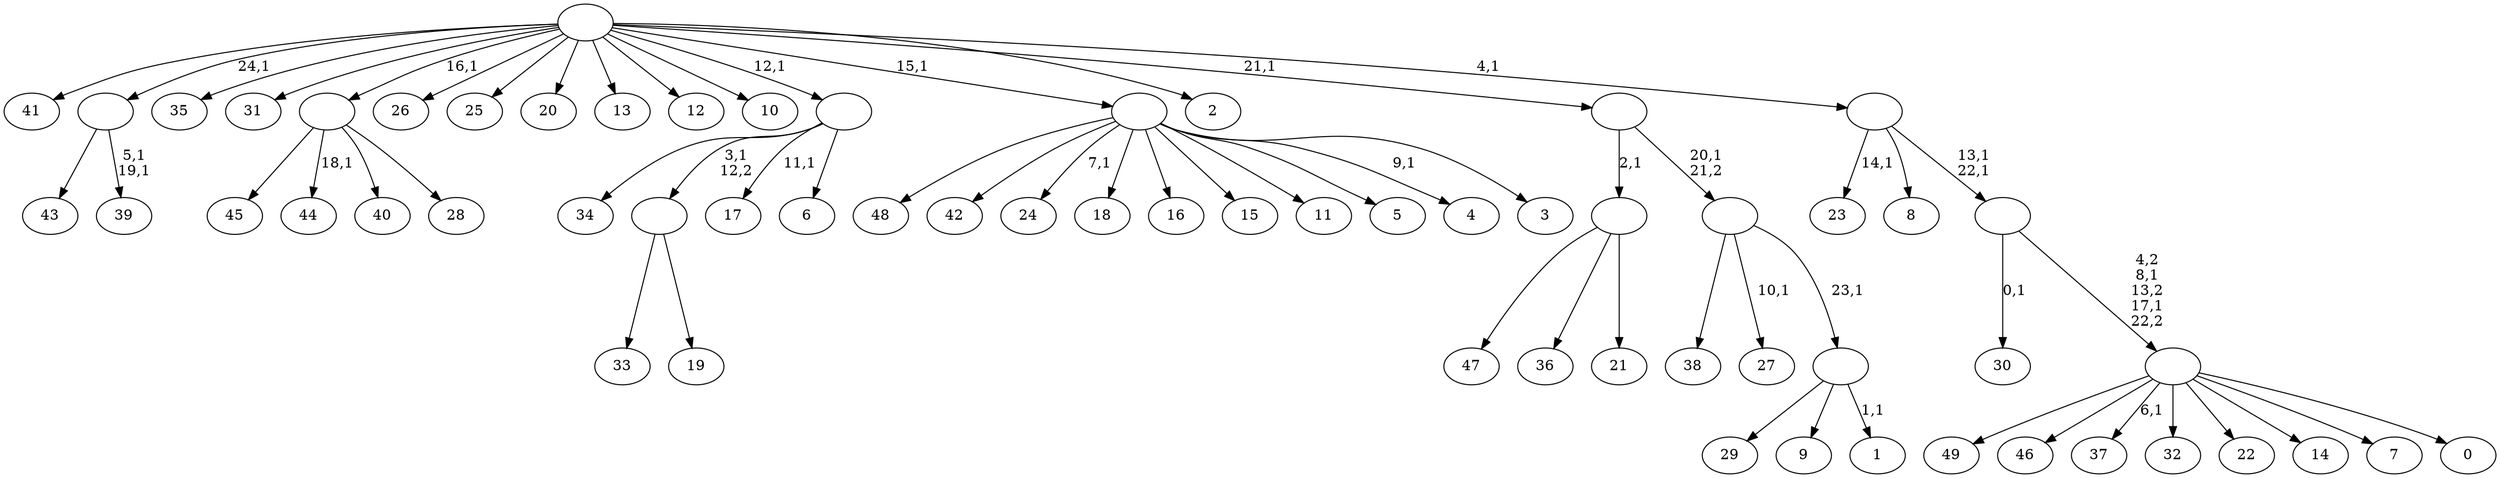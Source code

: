 digraph T {
	75 [label="49"]
	74 [label="48"]
	73 [label="47"]
	72 [label="46"]
	71 [label="45"]
	70 [label="44"]
	68 [label="43"]
	67 [label="42"]
	66 [label="41"]
	65 [label="40"]
	64 [label="39"]
	61 [label=""]
	60 [label="38"]
	59 [label="37"]
	57 [label="36"]
	56 [label="35"]
	55 [label="34"]
	54 [label="33"]
	53 [label="32"]
	52 [label="31"]
	51 [label="30"]
	49 [label="29"]
	48 [label="28"]
	47 [label=""]
	46 [label="27"]
	44 [label="26"]
	43 [label="25"]
	42 [label="24"]
	40 [label="23"]
	38 [label="22"]
	37 [label="21"]
	36 [label=""]
	35 [label="20"]
	34 [label="19"]
	33 [label=""]
	32 [label="18"]
	31 [label="17"]
	29 [label="16"]
	28 [label="15"]
	27 [label="14"]
	26 [label="13"]
	25 [label="12"]
	24 [label="11"]
	23 [label="10"]
	22 [label="9"]
	21 [label="8"]
	20 [label="7"]
	19 [label="6"]
	18 [label=""]
	17 [label="5"]
	16 [label="4"]
	14 [label="3"]
	13 [label=""]
	12 [label="2"]
	11 [label="1"]
	9 [label=""]
	8 [label=""]
	7 [label=""]
	6 [label="0"]
	5 [label=""]
	3 [label=""]
	1 [label=""]
	0 [label=""]
	61 -> 64 [label="5,1\n19,1"]
	61 -> 68 [label=""]
	47 -> 70 [label="18,1"]
	47 -> 71 [label=""]
	47 -> 65 [label=""]
	47 -> 48 [label=""]
	36 -> 73 [label=""]
	36 -> 57 [label=""]
	36 -> 37 [label=""]
	33 -> 54 [label=""]
	33 -> 34 [label=""]
	18 -> 31 [label="11,1"]
	18 -> 55 [label=""]
	18 -> 33 [label="3,1\n12,2"]
	18 -> 19 [label=""]
	13 -> 16 [label="9,1"]
	13 -> 42 [label="7,1"]
	13 -> 74 [label=""]
	13 -> 67 [label=""]
	13 -> 32 [label=""]
	13 -> 29 [label=""]
	13 -> 28 [label=""]
	13 -> 24 [label=""]
	13 -> 17 [label=""]
	13 -> 14 [label=""]
	9 -> 11 [label="1,1"]
	9 -> 49 [label=""]
	9 -> 22 [label=""]
	8 -> 46 [label="10,1"]
	8 -> 60 [label=""]
	8 -> 9 [label="23,1"]
	7 -> 36 [label="2,1"]
	7 -> 8 [label="20,1\n21,2"]
	5 -> 59 [label="6,1"]
	5 -> 75 [label=""]
	5 -> 72 [label=""]
	5 -> 53 [label=""]
	5 -> 38 [label=""]
	5 -> 27 [label=""]
	5 -> 20 [label=""]
	5 -> 6 [label=""]
	3 -> 5 [label="4,2\n8,1\n13,2\n17,1\n22,2"]
	3 -> 51 [label="0,1"]
	1 -> 3 [label="13,1\n22,1"]
	1 -> 40 [label="14,1"]
	1 -> 21 [label=""]
	0 -> 66 [label=""]
	0 -> 61 [label="24,1"]
	0 -> 56 [label=""]
	0 -> 52 [label=""]
	0 -> 47 [label="16,1"]
	0 -> 44 [label=""]
	0 -> 43 [label=""]
	0 -> 35 [label=""]
	0 -> 26 [label=""]
	0 -> 25 [label=""]
	0 -> 23 [label=""]
	0 -> 18 [label="12,1"]
	0 -> 13 [label="15,1"]
	0 -> 12 [label=""]
	0 -> 7 [label="21,1"]
	0 -> 1 [label="4,1"]
}
